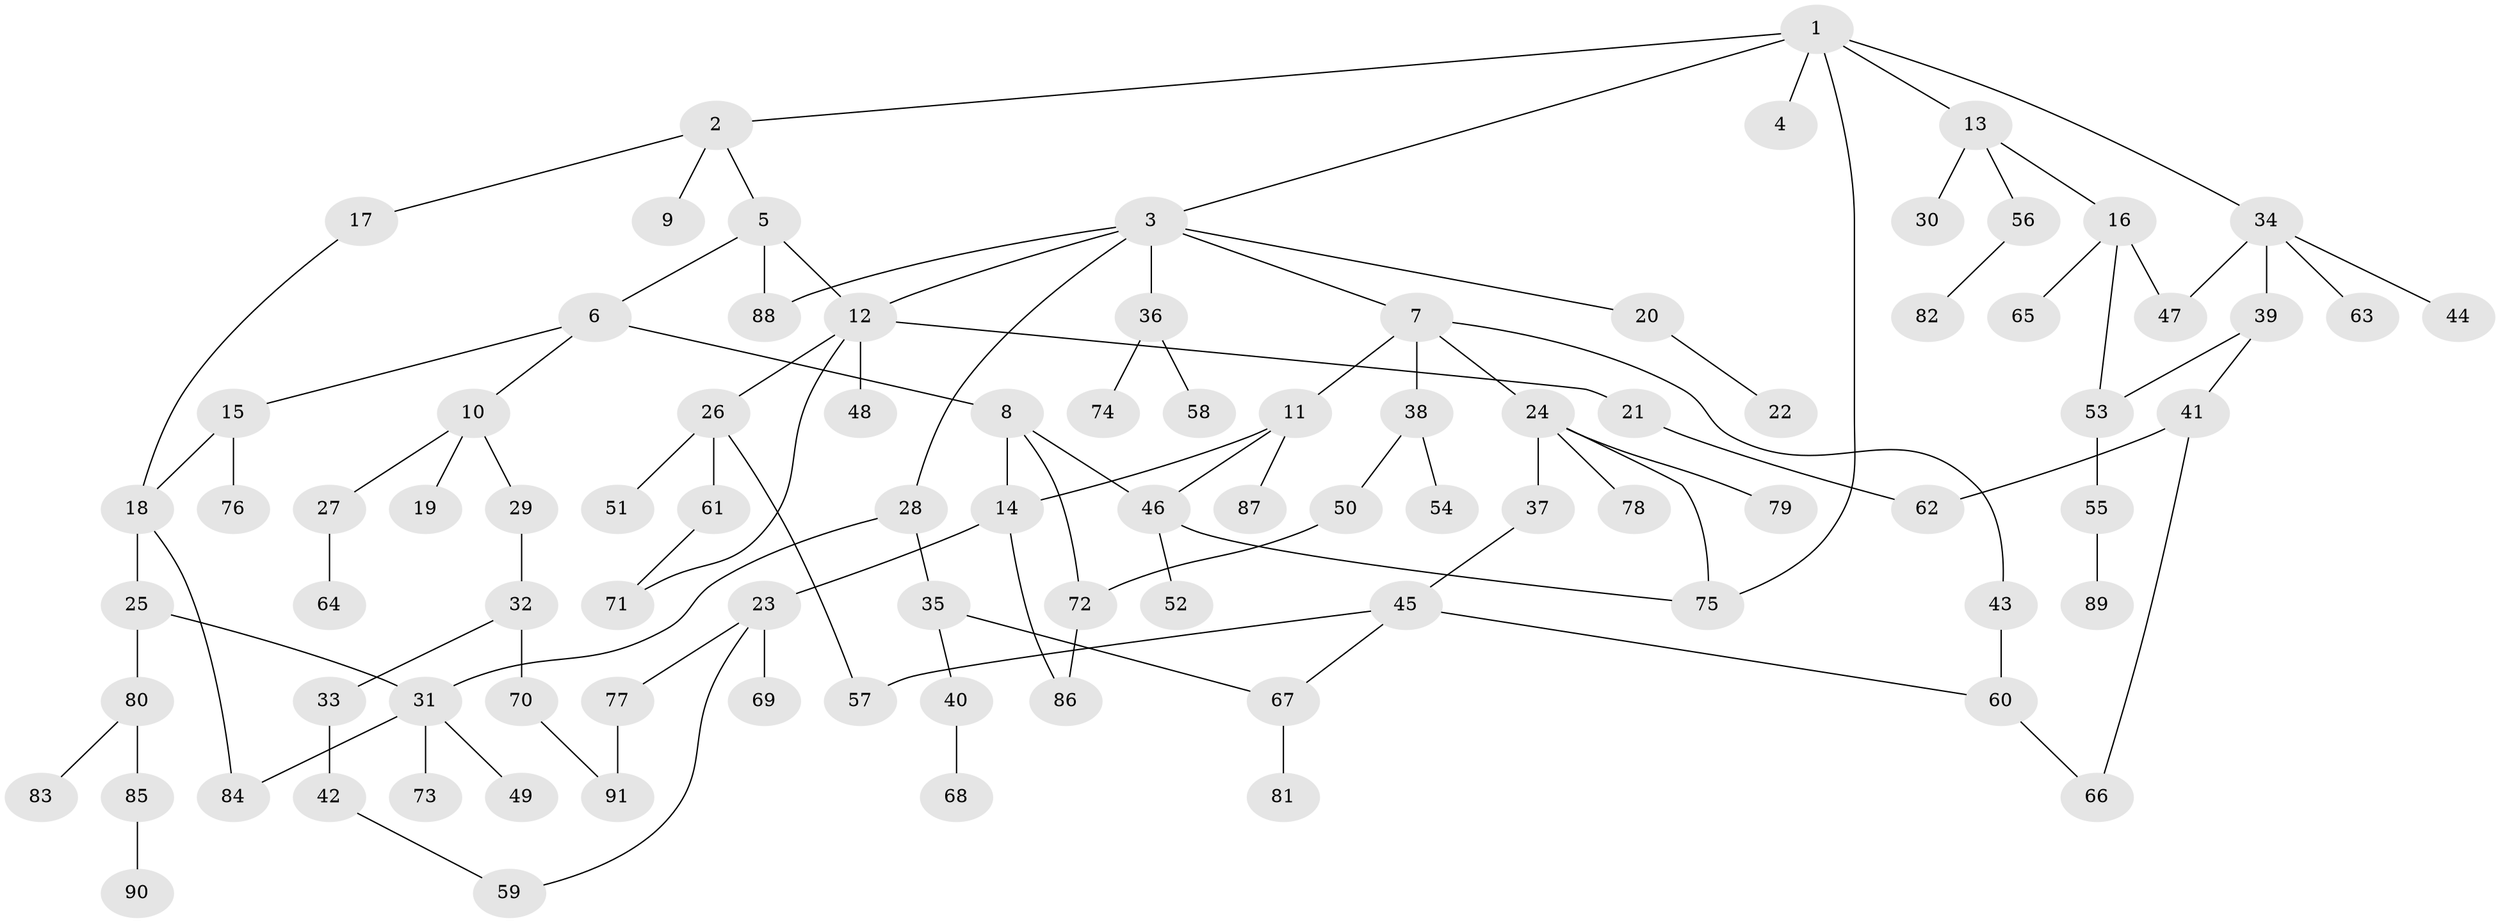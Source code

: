 // Generated by graph-tools (version 1.1) at 2025/25/03/09/25 03:25:29]
// undirected, 91 vertices, 111 edges
graph export_dot {
graph [start="1"]
  node [color=gray90,style=filled];
  1;
  2;
  3;
  4;
  5;
  6;
  7;
  8;
  9;
  10;
  11;
  12;
  13;
  14;
  15;
  16;
  17;
  18;
  19;
  20;
  21;
  22;
  23;
  24;
  25;
  26;
  27;
  28;
  29;
  30;
  31;
  32;
  33;
  34;
  35;
  36;
  37;
  38;
  39;
  40;
  41;
  42;
  43;
  44;
  45;
  46;
  47;
  48;
  49;
  50;
  51;
  52;
  53;
  54;
  55;
  56;
  57;
  58;
  59;
  60;
  61;
  62;
  63;
  64;
  65;
  66;
  67;
  68;
  69;
  70;
  71;
  72;
  73;
  74;
  75;
  76;
  77;
  78;
  79;
  80;
  81;
  82;
  83;
  84;
  85;
  86;
  87;
  88;
  89;
  90;
  91;
  1 -- 2;
  1 -- 3;
  1 -- 4;
  1 -- 13;
  1 -- 34;
  1 -- 75;
  2 -- 5;
  2 -- 9;
  2 -- 17;
  3 -- 7;
  3 -- 12;
  3 -- 20;
  3 -- 28;
  3 -- 36;
  3 -- 88;
  5 -- 6;
  5 -- 12;
  5 -- 88;
  6 -- 8;
  6 -- 10;
  6 -- 15;
  7 -- 11;
  7 -- 24;
  7 -- 38;
  7 -- 43;
  8 -- 14;
  8 -- 72;
  8 -- 46;
  10 -- 19;
  10 -- 27;
  10 -- 29;
  11 -- 46;
  11 -- 87;
  11 -- 14;
  12 -- 21;
  12 -- 26;
  12 -- 48;
  12 -- 71;
  13 -- 16;
  13 -- 30;
  13 -- 56;
  14 -- 23;
  14 -- 86;
  15 -- 18;
  15 -- 76;
  16 -- 47;
  16 -- 65;
  16 -- 53;
  17 -- 18;
  18 -- 25;
  18 -- 84;
  20 -- 22;
  21 -- 62;
  23 -- 59;
  23 -- 69;
  23 -- 77;
  24 -- 37;
  24 -- 75;
  24 -- 78;
  24 -- 79;
  25 -- 80;
  25 -- 31;
  26 -- 51;
  26 -- 61;
  26 -- 57;
  27 -- 64;
  28 -- 31;
  28 -- 35;
  29 -- 32;
  31 -- 49;
  31 -- 73;
  31 -- 84;
  32 -- 33;
  32 -- 70;
  33 -- 42;
  34 -- 39;
  34 -- 44;
  34 -- 63;
  34 -- 47;
  35 -- 40;
  35 -- 67;
  36 -- 58;
  36 -- 74;
  37 -- 45;
  38 -- 50;
  38 -- 54;
  39 -- 41;
  39 -- 53;
  40 -- 68;
  41 -- 66;
  41 -- 62;
  42 -- 59;
  43 -- 60;
  45 -- 57;
  45 -- 67;
  45 -- 60;
  46 -- 52;
  46 -- 75;
  50 -- 72;
  53 -- 55;
  55 -- 89;
  56 -- 82;
  60 -- 66;
  61 -- 71;
  67 -- 81;
  70 -- 91;
  72 -- 86;
  77 -- 91;
  80 -- 83;
  80 -- 85;
  85 -- 90;
}
